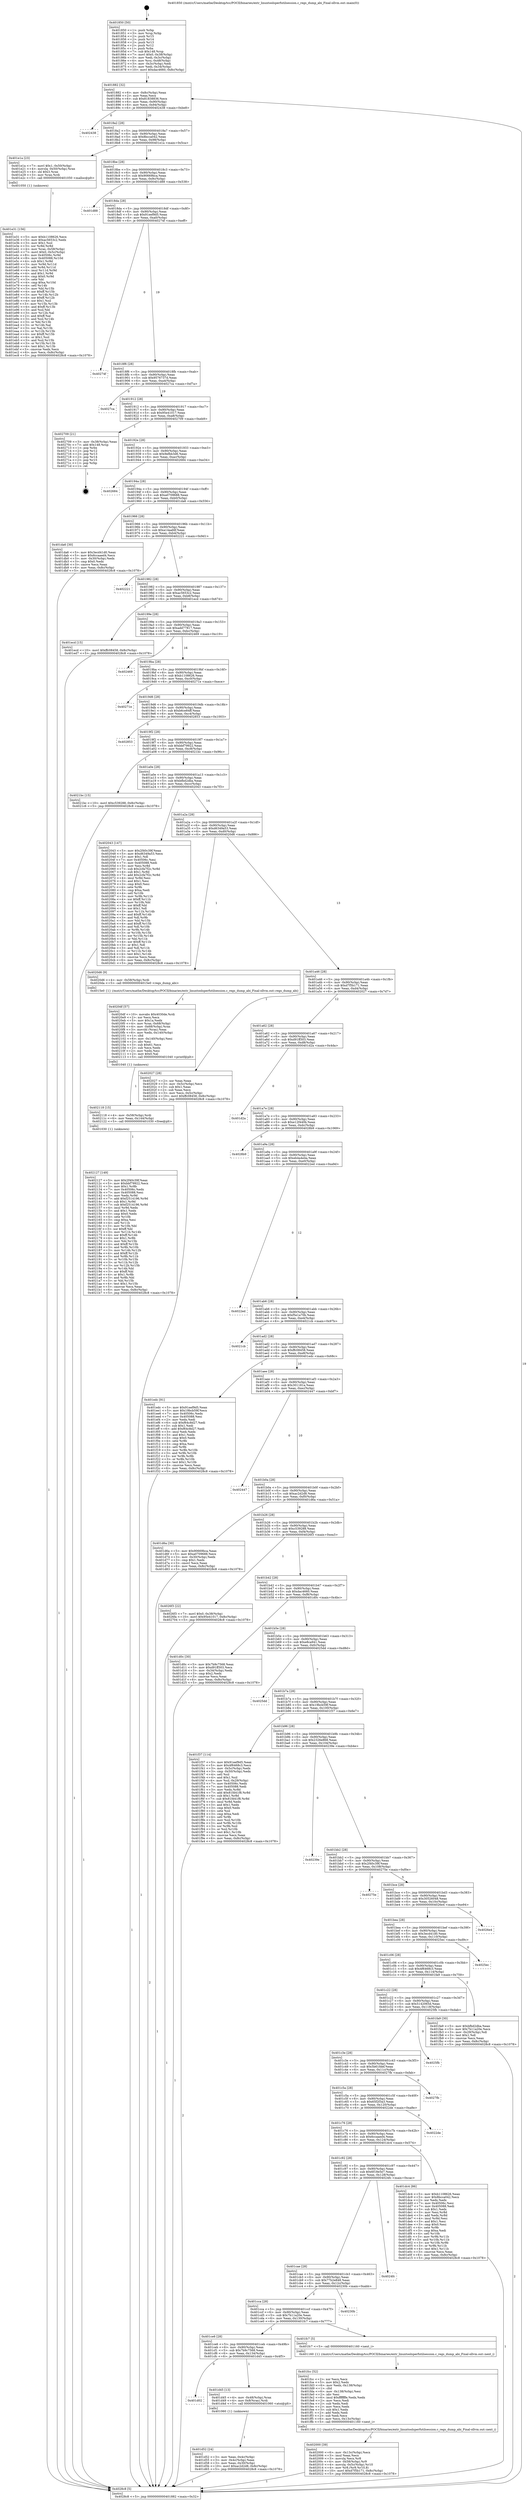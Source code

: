 digraph "0x401850" {
  label = "0x401850 (/mnt/c/Users/mathe/Desktop/tcc/POCII/binaries/extr_linuxtoolsperfutilsession.c_regs_dump_abi_Final-ollvm.out::main(0))"
  labelloc = "t"
  node[shape=record]

  Entry [label="",width=0.3,height=0.3,shape=circle,fillcolor=black,style=filled]
  "0x401882" [label="{
     0x401882 [32]\l
     | [instrs]\l
     &nbsp;&nbsp;0x401882 \<+6\>: mov -0x8c(%rbp),%eax\l
     &nbsp;&nbsp;0x401888 \<+2\>: mov %eax,%ecx\l
     &nbsp;&nbsp;0x40188a \<+6\>: sub $0x81838836,%ecx\l
     &nbsp;&nbsp;0x401890 \<+6\>: mov %eax,-0x90(%rbp)\l
     &nbsp;&nbsp;0x401896 \<+6\>: mov %ecx,-0x94(%rbp)\l
     &nbsp;&nbsp;0x40189c \<+6\>: je 0000000000402438 \<main+0xbe8\>\l
  }"]
  "0x402438" [label="{
     0x402438\l
  }", style=dashed]
  "0x4018a2" [label="{
     0x4018a2 [28]\l
     | [instrs]\l
     &nbsp;&nbsp;0x4018a2 \<+5\>: jmp 00000000004018a7 \<main+0x57\>\l
     &nbsp;&nbsp;0x4018a7 \<+6\>: mov -0x90(%rbp),%eax\l
     &nbsp;&nbsp;0x4018ad \<+5\>: sub $0x8bcca042,%eax\l
     &nbsp;&nbsp;0x4018b2 \<+6\>: mov %eax,-0x98(%rbp)\l
     &nbsp;&nbsp;0x4018b8 \<+6\>: je 0000000000401e1a \<main+0x5ca\>\l
  }"]
  Exit [label="",width=0.3,height=0.3,shape=circle,fillcolor=black,style=filled,peripheries=2]
  "0x401e1a" [label="{
     0x401e1a [23]\l
     | [instrs]\l
     &nbsp;&nbsp;0x401e1a \<+7\>: movl $0x1,-0x50(%rbp)\l
     &nbsp;&nbsp;0x401e21 \<+4\>: movslq -0x50(%rbp),%rax\l
     &nbsp;&nbsp;0x401e25 \<+4\>: shl $0x3,%rax\l
     &nbsp;&nbsp;0x401e29 \<+3\>: mov %rax,%rdi\l
     &nbsp;&nbsp;0x401e2c \<+5\>: call 0000000000401050 \<malloc@plt\>\l
     | [calls]\l
     &nbsp;&nbsp;0x401050 \{1\} (unknown)\l
  }"]
  "0x4018be" [label="{
     0x4018be [28]\l
     | [instrs]\l
     &nbsp;&nbsp;0x4018be \<+5\>: jmp 00000000004018c3 \<main+0x73\>\l
     &nbsp;&nbsp;0x4018c3 \<+6\>: mov -0x90(%rbp),%eax\l
     &nbsp;&nbsp;0x4018c9 \<+5\>: sub $0x90669bca,%eax\l
     &nbsp;&nbsp;0x4018ce \<+6\>: mov %eax,-0x9c(%rbp)\l
     &nbsp;&nbsp;0x4018d4 \<+6\>: je 0000000000401d88 \<main+0x538\>\l
  }"]
  "0x402127" [label="{
     0x402127 [149]\l
     | [instrs]\l
     &nbsp;&nbsp;0x402127 \<+5\>: mov $0x2f40c39f,%eax\l
     &nbsp;&nbsp;0x40212c \<+5\>: mov $0xbbf79922,%ecx\l
     &nbsp;&nbsp;0x402131 \<+3\>: mov $0x1,%r8b\l
     &nbsp;&nbsp;0x402134 \<+7\>: mov 0x40506c,%edx\l
     &nbsp;&nbsp;0x40213b \<+7\>: mov 0x405088,%esi\l
     &nbsp;&nbsp;0x402142 \<+3\>: mov %edx,%r9d\l
     &nbsp;&nbsp;0x402145 \<+7\>: add $0xf2514196,%r9d\l
     &nbsp;&nbsp;0x40214c \<+4\>: sub $0x1,%r9d\l
     &nbsp;&nbsp;0x402150 \<+7\>: sub $0xf2514196,%r9d\l
     &nbsp;&nbsp;0x402157 \<+4\>: imul %r9d,%edx\l
     &nbsp;&nbsp;0x40215b \<+3\>: and $0x1,%edx\l
     &nbsp;&nbsp;0x40215e \<+3\>: cmp $0x0,%edx\l
     &nbsp;&nbsp;0x402161 \<+4\>: sete %r10b\l
     &nbsp;&nbsp;0x402165 \<+3\>: cmp $0xa,%esi\l
     &nbsp;&nbsp;0x402168 \<+4\>: setl %r11b\l
     &nbsp;&nbsp;0x40216c \<+3\>: mov %r10b,%bl\l
     &nbsp;&nbsp;0x40216f \<+3\>: xor $0xff,%bl\l
     &nbsp;&nbsp;0x402172 \<+3\>: mov %r11b,%r14b\l
     &nbsp;&nbsp;0x402175 \<+4\>: xor $0xff,%r14b\l
     &nbsp;&nbsp;0x402179 \<+4\>: xor $0x1,%r8b\l
     &nbsp;&nbsp;0x40217d \<+3\>: mov %bl,%r15b\l
     &nbsp;&nbsp;0x402180 \<+4\>: and $0xff,%r15b\l
     &nbsp;&nbsp;0x402184 \<+3\>: and %r8b,%r10b\l
     &nbsp;&nbsp;0x402187 \<+3\>: mov %r14b,%r12b\l
     &nbsp;&nbsp;0x40218a \<+4\>: and $0xff,%r12b\l
     &nbsp;&nbsp;0x40218e \<+3\>: and %r8b,%r11b\l
     &nbsp;&nbsp;0x402191 \<+3\>: or %r10b,%r15b\l
     &nbsp;&nbsp;0x402194 \<+3\>: or %r11b,%r12b\l
     &nbsp;&nbsp;0x402197 \<+3\>: xor %r12b,%r15b\l
     &nbsp;&nbsp;0x40219a \<+3\>: or %r14b,%bl\l
     &nbsp;&nbsp;0x40219d \<+3\>: xor $0xff,%bl\l
     &nbsp;&nbsp;0x4021a0 \<+4\>: or $0x1,%r8b\l
     &nbsp;&nbsp;0x4021a4 \<+3\>: and %r8b,%bl\l
     &nbsp;&nbsp;0x4021a7 \<+3\>: or %bl,%r15b\l
     &nbsp;&nbsp;0x4021aa \<+4\>: test $0x1,%r15b\l
     &nbsp;&nbsp;0x4021ae \<+3\>: cmovne %ecx,%eax\l
     &nbsp;&nbsp;0x4021b1 \<+6\>: mov %eax,-0x8c(%rbp)\l
     &nbsp;&nbsp;0x4021b7 \<+5\>: jmp 00000000004028c8 \<main+0x1078\>\l
  }"]
  "0x401d88" [label="{
     0x401d88\l
  }", style=dashed]
  "0x4018da" [label="{
     0x4018da [28]\l
     | [instrs]\l
     &nbsp;&nbsp;0x4018da \<+5\>: jmp 00000000004018df \<main+0x8f\>\l
     &nbsp;&nbsp;0x4018df \<+6\>: mov -0x90(%rbp),%eax\l
     &nbsp;&nbsp;0x4018e5 \<+5\>: sub $0x91eef9d5,%eax\l
     &nbsp;&nbsp;0x4018ea \<+6\>: mov %eax,-0xa0(%rbp)\l
     &nbsp;&nbsp;0x4018f0 \<+6\>: je 000000000040274f \<main+0xeff\>\l
  }"]
  "0x402118" [label="{
     0x402118 [15]\l
     | [instrs]\l
     &nbsp;&nbsp;0x402118 \<+4\>: mov -0x58(%rbp),%rdi\l
     &nbsp;&nbsp;0x40211c \<+6\>: mov %eax,-0x144(%rbp)\l
     &nbsp;&nbsp;0x402122 \<+5\>: call 0000000000401030 \<free@plt\>\l
     | [calls]\l
     &nbsp;&nbsp;0x401030 \{1\} (unknown)\l
  }"]
  "0x40274f" [label="{
     0x40274f\l
  }", style=dashed]
  "0x4018f6" [label="{
     0x4018f6 [28]\l
     | [instrs]\l
     &nbsp;&nbsp;0x4018f6 \<+5\>: jmp 00000000004018fb \<main+0xab\>\l
     &nbsp;&nbsp;0x4018fb \<+6\>: mov -0x90(%rbp),%eax\l
     &nbsp;&nbsp;0x401901 \<+5\>: sub $0x9576737d,%eax\l
     &nbsp;&nbsp;0x401906 \<+6\>: mov %eax,-0xa4(%rbp)\l
     &nbsp;&nbsp;0x40190c \<+6\>: je 00000000004027ca \<main+0xf7a\>\l
  }"]
  "0x4020df" [label="{
     0x4020df [57]\l
     | [instrs]\l
     &nbsp;&nbsp;0x4020df \<+10\>: movabs $0x4030de,%rdi\l
     &nbsp;&nbsp;0x4020e9 \<+2\>: xor %ecx,%ecx\l
     &nbsp;&nbsp;0x4020eb \<+5\>: mov $0x1a,%edx\l
     &nbsp;&nbsp;0x4020f0 \<+4\>: mov %rax,-0x68(%rbp)\l
     &nbsp;&nbsp;0x4020f4 \<+4\>: mov -0x68(%rbp),%rax\l
     &nbsp;&nbsp;0x4020f8 \<+3\>: movsbl (%rax),%eax\l
     &nbsp;&nbsp;0x4020fb \<+6\>: mov %edx,-0x140(%rbp)\l
     &nbsp;&nbsp;0x402101 \<+1\>: cltd\l
     &nbsp;&nbsp;0x402102 \<+6\>: mov -0x140(%rbp),%esi\l
     &nbsp;&nbsp;0x402108 \<+2\>: idiv %esi\l
     &nbsp;&nbsp;0x40210a \<+3\>: sub $0x61,%ecx\l
     &nbsp;&nbsp;0x40210d \<+2\>: sub %ecx,%edx\l
     &nbsp;&nbsp;0x40210f \<+2\>: mov %edx,%esi\l
     &nbsp;&nbsp;0x402111 \<+2\>: mov $0x0,%al\l
     &nbsp;&nbsp;0x402113 \<+5\>: call 0000000000401040 \<printf@plt\>\l
     | [calls]\l
     &nbsp;&nbsp;0x401040 \{1\} (unknown)\l
  }"]
  "0x4027ca" [label="{
     0x4027ca\l
  }", style=dashed]
  "0x401912" [label="{
     0x401912 [28]\l
     | [instrs]\l
     &nbsp;&nbsp;0x401912 \<+5\>: jmp 0000000000401917 \<main+0xc7\>\l
     &nbsp;&nbsp;0x401917 \<+6\>: mov -0x90(%rbp),%eax\l
     &nbsp;&nbsp;0x40191d \<+5\>: sub $0x95e41017,%eax\l
     &nbsp;&nbsp;0x401922 \<+6\>: mov %eax,-0xa8(%rbp)\l
     &nbsp;&nbsp;0x401928 \<+6\>: je 0000000000402709 \<main+0xeb9\>\l
  }"]
  "0x402000" [label="{
     0x402000 [39]\l
     | [instrs]\l
     &nbsp;&nbsp;0x402000 \<+6\>: mov -0x13c(%rbp),%ecx\l
     &nbsp;&nbsp;0x402006 \<+3\>: imul %eax,%ecx\l
     &nbsp;&nbsp;0x402009 \<+3\>: movslq %ecx,%r8\l
     &nbsp;&nbsp;0x40200c \<+4\>: mov -0x58(%rbp),%r9\l
     &nbsp;&nbsp;0x402010 \<+4\>: movslq -0x5c(%rbp),%r10\l
     &nbsp;&nbsp;0x402014 \<+4\>: mov %r8,(%r9,%r10,8)\l
     &nbsp;&nbsp;0x402018 \<+10\>: movl $0xd7f5b171,-0x8c(%rbp)\l
     &nbsp;&nbsp;0x402022 \<+5\>: jmp 00000000004028c8 \<main+0x1078\>\l
  }"]
  "0x402709" [label="{
     0x402709 [21]\l
     | [instrs]\l
     &nbsp;&nbsp;0x402709 \<+3\>: mov -0x38(%rbp),%eax\l
     &nbsp;&nbsp;0x40270c \<+7\>: add $0x148,%rsp\l
     &nbsp;&nbsp;0x402713 \<+1\>: pop %rbx\l
     &nbsp;&nbsp;0x402714 \<+2\>: pop %r12\l
     &nbsp;&nbsp;0x402716 \<+2\>: pop %r13\l
     &nbsp;&nbsp;0x402718 \<+2\>: pop %r14\l
     &nbsp;&nbsp;0x40271a \<+2\>: pop %r15\l
     &nbsp;&nbsp;0x40271c \<+1\>: pop %rbp\l
     &nbsp;&nbsp;0x40271d \<+1\>: ret\l
  }"]
  "0x40192e" [label="{
     0x40192e [28]\l
     | [instrs]\l
     &nbsp;&nbsp;0x40192e \<+5\>: jmp 0000000000401933 \<main+0xe3\>\l
     &nbsp;&nbsp;0x401933 \<+6\>: mov -0x90(%rbp),%eax\l
     &nbsp;&nbsp;0x401939 \<+5\>: sub $0x9efbb3d6,%eax\l
     &nbsp;&nbsp;0x40193e \<+6\>: mov %eax,-0xac(%rbp)\l
     &nbsp;&nbsp;0x401944 \<+6\>: je 0000000000402684 \<main+0xe34\>\l
  }"]
  "0x401fcc" [label="{
     0x401fcc [52]\l
     | [instrs]\l
     &nbsp;&nbsp;0x401fcc \<+2\>: xor %ecx,%ecx\l
     &nbsp;&nbsp;0x401fce \<+5\>: mov $0x2,%edx\l
     &nbsp;&nbsp;0x401fd3 \<+6\>: mov %edx,-0x138(%rbp)\l
     &nbsp;&nbsp;0x401fd9 \<+1\>: cltd\l
     &nbsp;&nbsp;0x401fda \<+6\>: mov -0x138(%rbp),%esi\l
     &nbsp;&nbsp;0x401fe0 \<+2\>: idiv %esi\l
     &nbsp;&nbsp;0x401fe2 \<+6\>: imul $0xfffffffe,%edx,%edx\l
     &nbsp;&nbsp;0x401fe8 \<+2\>: mov %ecx,%edi\l
     &nbsp;&nbsp;0x401fea \<+2\>: sub %edx,%edi\l
     &nbsp;&nbsp;0x401fec \<+2\>: mov %ecx,%edx\l
     &nbsp;&nbsp;0x401fee \<+3\>: sub $0x1,%edx\l
     &nbsp;&nbsp;0x401ff1 \<+2\>: add %edx,%edi\l
     &nbsp;&nbsp;0x401ff3 \<+2\>: sub %edi,%ecx\l
     &nbsp;&nbsp;0x401ff5 \<+6\>: mov %ecx,-0x13c(%rbp)\l
     &nbsp;&nbsp;0x401ffb \<+5\>: call 0000000000401160 \<next_i\>\l
     | [calls]\l
     &nbsp;&nbsp;0x401160 \{1\} (/mnt/c/Users/mathe/Desktop/tcc/POCII/binaries/extr_linuxtoolsperfutilsession.c_regs_dump_abi_Final-ollvm.out::next_i)\l
  }"]
  "0x402684" [label="{
     0x402684\l
  }", style=dashed]
  "0x40194a" [label="{
     0x40194a [28]\l
     | [instrs]\l
     &nbsp;&nbsp;0x40194a \<+5\>: jmp 000000000040194f \<main+0xff\>\l
     &nbsp;&nbsp;0x40194f \<+6\>: mov -0x90(%rbp),%eax\l
     &nbsp;&nbsp;0x401955 \<+5\>: sub $0xa0709688,%eax\l
     &nbsp;&nbsp;0x40195a \<+6\>: mov %eax,-0xb0(%rbp)\l
     &nbsp;&nbsp;0x401960 \<+6\>: je 0000000000401da6 \<main+0x556\>\l
  }"]
  "0x401e31" [label="{
     0x401e31 [156]\l
     | [instrs]\l
     &nbsp;&nbsp;0x401e31 \<+5\>: mov $0xb1108626,%ecx\l
     &nbsp;&nbsp;0x401e36 \<+5\>: mov $0xac5653c2,%edx\l
     &nbsp;&nbsp;0x401e3b \<+3\>: mov $0x1,%sil\l
     &nbsp;&nbsp;0x401e3e \<+3\>: xor %r8d,%r8d\l
     &nbsp;&nbsp;0x401e41 \<+4\>: mov %rax,-0x58(%rbp)\l
     &nbsp;&nbsp;0x401e45 \<+7\>: movl $0x0,-0x5c(%rbp)\l
     &nbsp;&nbsp;0x401e4c \<+8\>: mov 0x40506c,%r9d\l
     &nbsp;&nbsp;0x401e54 \<+8\>: mov 0x405088,%r10d\l
     &nbsp;&nbsp;0x401e5c \<+4\>: sub $0x1,%r8d\l
     &nbsp;&nbsp;0x401e60 \<+3\>: mov %r9d,%r11d\l
     &nbsp;&nbsp;0x401e63 \<+3\>: add %r8d,%r11d\l
     &nbsp;&nbsp;0x401e66 \<+4\>: imul %r11d,%r9d\l
     &nbsp;&nbsp;0x401e6a \<+4\>: and $0x1,%r9d\l
     &nbsp;&nbsp;0x401e6e \<+4\>: cmp $0x0,%r9d\l
     &nbsp;&nbsp;0x401e72 \<+3\>: sete %bl\l
     &nbsp;&nbsp;0x401e75 \<+4\>: cmp $0xa,%r10d\l
     &nbsp;&nbsp;0x401e79 \<+4\>: setl %r14b\l
     &nbsp;&nbsp;0x401e7d \<+3\>: mov %bl,%r15b\l
     &nbsp;&nbsp;0x401e80 \<+4\>: xor $0xff,%r15b\l
     &nbsp;&nbsp;0x401e84 \<+3\>: mov %r14b,%r12b\l
     &nbsp;&nbsp;0x401e87 \<+4\>: xor $0xff,%r12b\l
     &nbsp;&nbsp;0x401e8b \<+4\>: xor $0x1,%sil\l
     &nbsp;&nbsp;0x401e8f \<+3\>: mov %r15b,%r13b\l
     &nbsp;&nbsp;0x401e92 \<+4\>: and $0xff,%r13b\l
     &nbsp;&nbsp;0x401e96 \<+3\>: and %sil,%bl\l
     &nbsp;&nbsp;0x401e99 \<+3\>: mov %r12b,%al\l
     &nbsp;&nbsp;0x401e9c \<+2\>: and $0xff,%al\l
     &nbsp;&nbsp;0x401e9e \<+3\>: and %sil,%r14b\l
     &nbsp;&nbsp;0x401ea1 \<+3\>: or %bl,%r13b\l
     &nbsp;&nbsp;0x401ea4 \<+3\>: or %r14b,%al\l
     &nbsp;&nbsp;0x401ea7 \<+3\>: xor %al,%r13b\l
     &nbsp;&nbsp;0x401eaa \<+3\>: or %r12b,%r15b\l
     &nbsp;&nbsp;0x401ead \<+4\>: xor $0xff,%r15b\l
     &nbsp;&nbsp;0x401eb1 \<+4\>: or $0x1,%sil\l
     &nbsp;&nbsp;0x401eb5 \<+3\>: and %sil,%r15b\l
     &nbsp;&nbsp;0x401eb8 \<+3\>: or %r15b,%r13b\l
     &nbsp;&nbsp;0x401ebb \<+4\>: test $0x1,%r13b\l
     &nbsp;&nbsp;0x401ebf \<+3\>: cmovne %edx,%ecx\l
     &nbsp;&nbsp;0x401ec2 \<+6\>: mov %ecx,-0x8c(%rbp)\l
     &nbsp;&nbsp;0x401ec8 \<+5\>: jmp 00000000004028c8 \<main+0x1078\>\l
  }"]
  "0x401da6" [label="{
     0x401da6 [30]\l
     | [instrs]\l
     &nbsp;&nbsp;0x401da6 \<+5\>: mov $0x3ecd41d0,%eax\l
     &nbsp;&nbsp;0x401dab \<+5\>: mov $0x6ccaaed4,%ecx\l
     &nbsp;&nbsp;0x401db0 \<+3\>: mov -0x30(%rbp),%edx\l
     &nbsp;&nbsp;0x401db3 \<+3\>: cmp $0x0,%edx\l
     &nbsp;&nbsp;0x401db6 \<+3\>: cmove %ecx,%eax\l
     &nbsp;&nbsp;0x401db9 \<+6\>: mov %eax,-0x8c(%rbp)\l
     &nbsp;&nbsp;0x401dbf \<+5\>: jmp 00000000004028c8 \<main+0x1078\>\l
  }"]
  "0x401966" [label="{
     0x401966 [28]\l
     | [instrs]\l
     &nbsp;&nbsp;0x401966 \<+5\>: jmp 000000000040196b \<main+0x11b\>\l
     &nbsp;&nbsp;0x40196b \<+6\>: mov -0x90(%rbp),%eax\l
     &nbsp;&nbsp;0x401971 \<+5\>: sub $0xa14aafdf,%eax\l
     &nbsp;&nbsp;0x401976 \<+6\>: mov %eax,-0xb4(%rbp)\l
     &nbsp;&nbsp;0x40197c \<+6\>: je 0000000000402221 \<main+0x9d1\>\l
  }"]
  "0x401d52" [label="{
     0x401d52 [24]\l
     | [instrs]\l
     &nbsp;&nbsp;0x401d52 \<+3\>: mov %eax,-0x4c(%rbp)\l
     &nbsp;&nbsp;0x401d55 \<+3\>: mov -0x4c(%rbp),%eax\l
     &nbsp;&nbsp;0x401d58 \<+3\>: mov %eax,-0x30(%rbp)\l
     &nbsp;&nbsp;0x401d5b \<+10\>: movl $0xac2d2d8,-0x8c(%rbp)\l
     &nbsp;&nbsp;0x401d65 \<+5\>: jmp 00000000004028c8 \<main+0x1078\>\l
  }"]
  "0x402221" [label="{
     0x402221\l
  }", style=dashed]
  "0x401982" [label="{
     0x401982 [28]\l
     | [instrs]\l
     &nbsp;&nbsp;0x401982 \<+5\>: jmp 0000000000401987 \<main+0x137\>\l
     &nbsp;&nbsp;0x401987 \<+6\>: mov -0x90(%rbp),%eax\l
     &nbsp;&nbsp;0x40198d \<+5\>: sub $0xac5653c2,%eax\l
     &nbsp;&nbsp;0x401992 \<+6\>: mov %eax,-0xb8(%rbp)\l
     &nbsp;&nbsp;0x401998 \<+6\>: je 0000000000401ecd \<main+0x67d\>\l
  }"]
  "0x401d02" [label="{
     0x401d02\l
  }", style=dashed]
  "0x401ecd" [label="{
     0x401ecd [15]\l
     | [instrs]\l
     &nbsp;&nbsp;0x401ecd \<+10\>: movl $0xffc08458,-0x8c(%rbp)\l
     &nbsp;&nbsp;0x401ed7 \<+5\>: jmp 00000000004028c8 \<main+0x1078\>\l
  }"]
  "0x40199e" [label="{
     0x40199e [28]\l
     | [instrs]\l
     &nbsp;&nbsp;0x40199e \<+5\>: jmp 00000000004019a3 \<main+0x153\>\l
     &nbsp;&nbsp;0x4019a3 \<+6\>: mov -0x90(%rbp),%eax\l
     &nbsp;&nbsp;0x4019a9 \<+5\>: sub $0xadd77817,%eax\l
     &nbsp;&nbsp;0x4019ae \<+6\>: mov %eax,-0xbc(%rbp)\l
     &nbsp;&nbsp;0x4019b4 \<+6\>: je 0000000000402469 \<main+0xc19\>\l
  }"]
  "0x401d45" [label="{
     0x401d45 [13]\l
     | [instrs]\l
     &nbsp;&nbsp;0x401d45 \<+4\>: mov -0x48(%rbp),%rax\l
     &nbsp;&nbsp;0x401d49 \<+4\>: mov 0x8(%rax),%rdi\l
     &nbsp;&nbsp;0x401d4d \<+5\>: call 0000000000401060 \<atoi@plt\>\l
     | [calls]\l
     &nbsp;&nbsp;0x401060 \{1\} (unknown)\l
  }"]
  "0x402469" [label="{
     0x402469\l
  }", style=dashed]
  "0x4019ba" [label="{
     0x4019ba [28]\l
     | [instrs]\l
     &nbsp;&nbsp;0x4019ba \<+5\>: jmp 00000000004019bf \<main+0x16f\>\l
     &nbsp;&nbsp;0x4019bf \<+6\>: mov -0x90(%rbp),%eax\l
     &nbsp;&nbsp;0x4019c5 \<+5\>: sub $0xb1108626,%eax\l
     &nbsp;&nbsp;0x4019ca \<+6\>: mov %eax,-0xc0(%rbp)\l
     &nbsp;&nbsp;0x4019d0 \<+6\>: je 000000000040271e \<main+0xece\>\l
  }"]
  "0x401ce6" [label="{
     0x401ce6 [28]\l
     | [instrs]\l
     &nbsp;&nbsp;0x401ce6 \<+5\>: jmp 0000000000401ceb \<main+0x49b\>\l
     &nbsp;&nbsp;0x401ceb \<+6\>: mov -0x90(%rbp),%eax\l
     &nbsp;&nbsp;0x401cf1 \<+5\>: sub $0x7b9c7568,%eax\l
     &nbsp;&nbsp;0x401cf6 \<+6\>: mov %eax,-0x134(%rbp)\l
     &nbsp;&nbsp;0x401cfc \<+6\>: je 0000000000401d45 \<main+0x4f5\>\l
  }"]
  "0x40271e" [label="{
     0x40271e\l
  }", style=dashed]
  "0x4019d6" [label="{
     0x4019d6 [28]\l
     | [instrs]\l
     &nbsp;&nbsp;0x4019d6 \<+5\>: jmp 00000000004019db \<main+0x18b\>\l
     &nbsp;&nbsp;0x4019db \<+6\>: mov -0x90(%rbp),%eax\l
     &nbsp;&nbsp;0x4019e1 \<+5\>: sub $0xb6ce84ff,%eax\l
     &nbsp;&nbsp;0x4019e6 \<+6\>: mov %eax,-0xc4(%rbp)\l
     &nbsp;&nbsp;0x4019ec \<+6\>: je 0000000000402853 \<main+0x1003\>\l
  }"]
  "0x401fc7" [label="{
     0x401fc7 [5]\l
     | [instrs]\l
     &nbsp;&nbsp;0x401fc7 \<+5\>: call 0000000000401160 \<next_i\>\l
     | [calls]\l
     &nbsp;&nbsp;0x401160 \{1\} (/mnt/c/Users/mathe/Desktop/tcc/POCII/binaries/extr_linuxtoolsperfutilsession.c_regs_dump_abi_Final-ollvm.out::next_i)\l
  }"]
  "0x402853" [label="{
     0x402853\l
  }", style=dashed]
  "0x4019f2" [label="{
     0x4019f2 [28]\l
     | [instrs]\l
     &nbsp;&nbsp;0x4019f2 \<+5\>: jmp 00000000004019f7 \<main+0x1a7\>\l
     &nbsp;&nbsp;0x4019f7 \<+6\>: mov -0x90(%rbp),%eax\l
     &nbsp;&nbsp;0x4019fd \<+5\>: sub $0xbbf79922,%eax\l
     &nbsp;&nbsp;0x401a02 \<+6\>: mov %eax,-0xc8(%rbp)\l
     &nbsp;&nbsp;0x401a08 \<+6\>: je 00000000004021bc \<main+0x96c\>\l
  }"]
  "0x401cca" [label="{
     0x401cca [28]\l
     | [instrs]\l
     &nbsp;&nbsp;0x401cca \<+5\>: jmp 0000000000401ccf \<main+0x47f\>\l
     &nbsp;&nbsp;0x401ccf \<+6\>: mov -0x90(%rbp),%eax\l
     &nbsp;&nbsp;0x401cd5 \<+5\>: sub $0x7b11a20e,%eax\l
     &nbsp;&nbsp;0x401cda \<+6\>: mov %eax,-0x130(%rbp)\l
     &nbsp;&nbsp;0x401ce0 \<+6\>: je 0000000000401fc7 \<main+0x777\>\l
  }"]
  "0x4021bc" [label="{
     0x4021bc [15]\l
     | [instrs]\l
     &nbsp;&nbsp;0x4021bc \<+10\>: movl $0xc539288,-0x8c(%rbp)\l
     &nbsp;&nbsp;0x4021c6 \<+5\>: jmp 00000000004028c8 \<main+0x1078\>\l
  }"]
  "0x401a0e" [label="{
     0x401a0e [28]\l
     | [instrs]\l
     &nbsp;&nbsp;0x401a0e \<+5\>: jmp 0000000000401a13 \<main+0x1c3\>\l
     &nbsp;&nbsp;0x401a13 \<+6\>: mov -0x90(%rbp),%eax\l
     &nbsp;&nbsp;0x401a19 \<+5\>: sub $0xbfbd2dba,%eax\l
     &nbsp;&nbsp;0x401a1e \<+6\>: mov %eax,-0xcc(%rbp)\l
     &nbsp;&nbsp;0x401a24 \<+6\>: je 0000000000402043 \<main+0x7f3\>\l
  }"]
  "0x40230b" [label="{
     0x40230b\l
  }", style=dashed]
  "0x402043" [label="{
     0x402043 [147]\l
     | [instrs]\l
     &nbsp;&nbsp;0x402043 \<+5\>: mov $0x2f40c39f,%eax\l
     &nbsp;&nbsp;0x402048 \<+5\>: mov $0xd6349a53,%ecx\l
     &nbsp;&nbsp;0x40204d \<+2\>: mov $0x1,%dl\l
     &nbsp;&nbsp;0x40204f \<+7\>: mov 0x40506c,%esi\l
     &nbsp;&nbsp;0x402056 \<+7\>: mov 0x405088,%edi\l
     &nbsp;&nbsp;0x40205d \<+3\>: mov %esi,%r8d\l
     &nbsp;&nbsp;0x402060 \<+7\>: sub $0x2cfa7f2c,%r8d\l
     &nbsp;&nbsp;0x402067 \<+4\>: sub $0x1,%r8d\l
     &nbsp;&nbsp;0x40206b \<+7\>: add $0x2cfa7f2c,%r8d\l
     &nbsp;&nbsp;0x402072 \<+4\>: imul %r8d,%esi\l
     &nbsp;&nbsp;0x402076 \<+3\>: and $0x1,%esi\l
     &nbsp;&nbsp;0x402079 \<+3\>: cmp $0x0,%esi\l
     &nbsp;&nbsp;0x40207c \<+4\>: sete %r9b\l
     &nbsp;&nbsp;0x402080 \<+3\>: cmp $0xa,%edi\l
     &nbsp;&nbsp;0x402083 \<+4\>: setl %r10b\l
     &nbsp;&nbsp;0x402087 \<+3\>: mov %r9b,%r11b\l
     &nbsp;&nbsp;0x40208a \<+4\>: xor $0xff,%r11b\l
     &nbsp;&nbsp;0x40208e \<+3\>: mov %r10b,%bl\l
     &nbsp;&nbsp;0x402091 \<+3\>: xor $0xff,%bl\l
     &nbsp;&nbsp;0x402094 \<+3\>: xor $0x1,%dl\l
     &nbsp;&nbsp;0x402097 \<+3\>: mov %r11b,%r14b\l
     &nbsp;&nbsp;0x40209a \<+4\>: and $0xff,%r14b\l
     &nbsp;&nbsp;0x40209e \<+3\>: and %dl,%r9b\l
     &nbsp;&nbsp;0x4020a1 \<+3\>: mov %bl,%r15b\l
     &nbsp;&nbsp;0x4020a4 \<+4\>: and $0xff,%r15b\l
     &nbsp;&nbsp;0x4020a8 \<+3\>: and %dl,%r10b\l
     &nbsp;&nbsp;0x4020ab \<+3\>: or %r9b,%r14b\l
     &nbsp;&nbsp;0x4020ae \<+3\>: or %r10b,%r15b\l
     &nbsp;&nbsp;0x4020b1 \<+3\>: xor %r15b,%r14b\l
     &nbsp;&nbsp;0x4020b4 \<+3\>: or %bl,%r11b\l
     &nbsp;&nbsp;0x4020b7 \<+4\>: xor $0xff,%r11b\l
     &nbsp;&nbsp;0x4020bb \<+3\>: or $0x1,%dl\l
     &nbsp;&nbsp;0x4020be \<+3\>: and %dl,%r11b\l
     &nbsp;&nbsp;0x4020c1 \<+3\>: or %r11b,%r14b\l
     &nbsp;&nbsp;0x4020c4 \<+4\>: test $0x1,%r14b\l
     &nbsp;&nbsp;0x4020c8 \<+3\>: cmovne %ecx,%eax\l
     &nbsp;&nbsp;0x4020cb \<+6\>: mov %eax,-0x8c(%rbp)\l
     &nbsp;&nbsp;0x4020d1 \<+5\>: jmp 00000000004028c8 \<main+0x1078\>\l
  }"]
  "0x401a2a" [label="{
     0x401a2a [28]\l
     | [instrs]\l
     &nbsp;&nbsp;0x401a2a \<+5\>: jmp 0000000000401a2f \<main+0x1df\>\l
     &nbsp;&nbsp;0x401a2f \<+6\>: mov -0x90(%rbp),%eax\l
     &nbsp;&nbsp;0x401a35 \<+5\>: sub $0xd6349a53,%eax\l
     &nbsp;&nbsp;0x401a3a \<+6\>: mov %eax,-0xd0(%rbp)\l
     &nbsp;&nbsp;0x401a40 \<+6\>: je 00000000004020d6 \<main+0x886\>\l
  }"]
  "0x401cae" [label="{
     0x401cae [28]\l
     | [instrs]\l
     &nbsp;&nbsp;0x401cae \<+5\>: jmp 0000000000401cb3 \<main+0x463\>\l
     &nbsp;&nbsp;0x401cb3 \<+6\>: mov -0x90(%rbp),%eax\l
     &nbsp;&nbsp;0x401cb9 \<+5\>: sub $0x77b2e848,%eax\l
     &nbsp;&nbsp;0x401cbe \<+6\>: mov %eax,-0x12c(%rbp)\l
     &nbsp;&nbsp;0x401cc4 \<+6\>: je 000000000040230b \<main+0xabb\>\l
  }"]
  "0x4020d6" [label="{
     0x4020d6 [9]\l
     | [instrs]\l
     &nbsp;&nbsp;0x4020d6 \<+4\>: mov -0x58(%rbp),%rdi\l
     &nbsp;&nbsp;0x4020da \<+5\>: call 00000000004015e0 \<regs_dump_abi\>\l
     | [calls]\l
     &nbsp;&nbsp;0x4015e0 \{1\} (/mnt/c/Users/mathe/Desktop/tcc/POCII/binaries/extr_linuxtoolsperfutilsession.c_regs_dump_abi_Final-ollvm.out::regs_dump_abi)\l
  }"]
  "0x401a46" [label="{
     0x401a46 [28]\l
     | [instrs]\l
     &nbsp;&nbsp;0x401a46 \<+5\>: jmp 0000000000401a4b \<main+0x1fb\>\l
     &nbsp;&nbsp;0x401a4b \<+6\>: mov -0x90(%rbp),%eax\l
     &nbsp;&nbsp;0x401a51 \<+5\>: sub $0xd7f5b171,%eax\l
     &nbsp;&nbsp;0x401a56 \<+6\>: mov %eax,-0xd4(%rbp)\l
     &nbsp;&nbsp;0x401a5c \<+6\>: je 0000000000402027 \<main+0x7d7\>\l
  }"]
  "0x4024fc" [label="{
     0x4024fc\l
  }", style=dashed]
  "0x402027" [label="{
     0x402027 [28]\l
     | [instrs]\l
     &nbsp;&nbsp;0x402027 \<+2\>: xor %eax,%eax\l
     &nbsp;&nbsp;0x402029 \<+3\>: mov -0x5c(%rbp),%ecx\l
     &nbsp;&nbsp;0x40202c \<+3\>: sub $0x1,%eax\l
     &nbsp;&nbsp;0x40202f \<+2\>: sub %eax,%ecx\l
     &nbsp;&nbsp;0x402031 \<+3\>: mov %ecx,-0x5c(%rbp)\l
     &nbsp;&nbsp;0x402034 \<+10\>: movl $0xffc08458,-0x8c(%rbp)\l
     &nbsp;&nbsp;0x40203e \<+5\>: jmp 00000000004028c8 \<main+0x1078\>\l
  }"]
  "0x401a62" [label="{
     0x401a62 [28]\l
     | [instrs]\l
     &nbsp;&nbsp;0x401a62 \<+5\>: jmp 0000000000401a67 \<main+0x217\>\l
     &nbsp;&nbsp;0x401a67 \<+6\>: mov -0x90(%rbp),%eax\l
     &nbsp;&nbsp;0x401a6d \<+5\>: sub $0xd91ff303,%eax\l
     &nbsp;&nbsp;0x401a72 \<+6\>: mov %eax,-0xd8(%rbp)\l
     &nbsp;&nbsp;0x401a78 \<+6\>: je 0000000000401d2a \<main+0x4da\>\l
  }"]
  "0x401c92" [label="{
     0x401c92 [28]\l
     | [instrs]\l
     &nbsp;&nbsp;0x401c92 \<+5\>: jmp 0000000000401c97 \<main+0x447\>\l
     &nbsp;&nbsp;0x401c97 \<+6\>: mov -0x90(%rbp),%eax\l
     &nbsp;&nbsp;0x401c9d \<+5\>: sub $0x6f18e5e7,%eax\l
     &nbsp;&nbsp;0x401ca2 \<+6\>: mov %eax,-0x128(%rbp)\l
     &nbsp;&nbsp;0x401ca8 \<+6\>: je 00000000004024fc \<main+0xcac\>\l
  }"]
  "0x401d2a" [label="{
     0x401d2a\l
  }", style=dashed]
  "0x401a7e" [label="{
     0x401a7e [28]\l
     | [instrs]\l
     &nbsp;&nbsp;0x401a7e \<+5\>: jmp 0000000000401a83 \<main+0x233\>\l
     &nbsp;&nbsp;0x401a83 \<+6\>: mov -0x90(%rbp),%eax\l
     &nbsp;&nbsp;0x401a89 \<+5\>: sub $0xe12f440b,%eax\l
     &nbsp;&nbsp;0x401a8e \<+6\>: mov %eax,-0xdc(%rbp)\l
     &nbsp;&nbsp;0x401a94 \<+6\>: je 00000000004028b9 \<main+0x1069\>\l
  }"]
  "0x401dc4" [label="{
     0x401dc4 [86]\l
     | [instrs]\l
     &nbsp;&nbsp;0x401dc4 \<+5\>: mov $0xb1108626,%eax\l
     &nbsp;&nbsp;0x401dc9 \<+5\>: mov $0x8bcca042,%ecx\l
     &nbsp;&nbsp;0x401dce \<+2\>: xor %edx,%edx\l
     &nbsp;&nbsp;0x401dd0 \<+7\>: mov 0x40506c,%esi\l
     &nbsp;&nbsp;0x401dd7 \<+7\>: mov 0x405088,%edi\l
     &nbsp;&nbsp;0x401dde \<+3\>: sub $0x1,%edx\l
     &nbsp;&nbsp;0x401de1 \<+3\>: mov %esi,%r8d\l
     &nbsp;&nbsp;0x401de4 \<+3\>: add %edx,%r8d\l
     &nbsp;&nbsp;0x401de7 \<+4\>: imul %r8d,%esi\l
     &nbsp;&nbsp;0x401deb \<+3\>: and $0x1,%esi\l
     &nbsp;&nbsp;0x401dee \<+3\>: cmp $0x0,%esi\l
     &nbsp;&nbsp;0x401df1 \<+4\>: sete %r9b\l
     &nbsp;&nbsp;0x401df5 \<+3\>: cmp $0xa,%edi\l
     &nbsp;&nbsp;0x401df8 \<+4\>: setl %r10b\l
     &nbsp;&nbsp;0x401dfc \<+3\>: mov %r9b,%r11b\l
     &nbsp;&nbsp;0x401dff \<+3\>: and %r10b,%r11b\l
     &nbsp;&nbsp;0x401e02 \<+3\>: xor %r10b,%r9b\l
     &nbsp;&nbsp;0x401e05 \<+3\>: or %r9b,%r11b\l
     &nbsp;&nbsp;0x401e08 \<+4\>: test $0x1,%r11b\l
     &nbsp;&nbsp;0x401e0c \<+3\>: cmovne %ecx,%eax\l
     &nbsp;&nbsp;0x401e0f \<+6\>: mov %eax,-0x8c(%rbp)\l
     &nbsp;&nbsp;0x401e15 \<+5\>: jmp 00000000004028c8 \<main+0x1078\>\l
  }"]
  "0x4028b9" [label="{
     0x4028b9\l
  }", style=dashed]
  "0x401a9a" [label="{
     0x401a9a [28]\l
     | [instrs]\l
     &nbsp;&nbsp;0x401a9a \<+5\>: jmp 0000000000401a9f \<main+0x24f\>\l
     &nbsp;&nbsp;0x401a9f \<+6\>: mov -0x90(%rbp),%eax\l
     &nbsp;&nbsp;0x401aa5 \<+5\>: sub $0xeb4a4e4a,%eax\l
     &nbsp;&nbsp;0x401aaa \<+6\>: mov %eax,-0xe0(%rbp)\l
     &nbsp;&nbsp;0x401ab0 \<+6\>: je 00000000004022ed \<main+0xa9d\>\l
  }"]
  "0x401c76" [label="{
     0x401c76 [28]\l
     | [instrs]\l
     &nbsp;&nbsp;0x401c76 \<+5\>: jmp 0000000000401c7b \<main+0x42b\>\l
     &nbsp;&nbsp;0x401c7b \<+6\>: mov -0x90(%rbp),%eax\l
     &nbsp;&nbsp;0x401c81 \<+5\>: sub $0x6ccaaed4,%eax\l
     &nbsp;&nbsp;0x401c86 \<+6\>: mov %eax,-0x124(%rbp)\l
     &nbsp;&nbsp;0x401c8c \<+6\>: je 0000000000401dc4 \<main+0x574\>\l
  }"]
  "0x4022ed" [label="{
     0x4022ed\l
  }", style=dashed]
  "0x401ab6" [label="{
     0x401ab6 [28]\l
     | [instrs]\l
     &nbsp;&nbsp;0x401ab6 \<+5\>: jmp 0000000000401abb \<main+0x26b\>\l
     &nbsp;&nbsp;0x401abb \<+6\>: mov -0x90(%rbp),%eax\l
     &nbsp;&nbsp;0x401ac1 \<+5\>: sub $0xf5e1a70b,%eax\l
     &nbsp;&nbsp;0x401ac6 \<+6\>: mov %eax,-0xe4(%rbp)\l
     &nbsp;&nbsp;0x401acc \<+6\>: je 00000000004021cb \<main+0x97b\>\l
  }"]
  "0x4022de" [label="{
     0x4022de\l
  }", style=dashed]
  "0x4021cb" [label="{
     0x4021cb\l
  }", style=dashed]
  "0x401ad2" [label="{
     0x401ad2 [28]\l
     | [instrs]\l
     &nbsp;&nbsp;0x401ad2 \<+5\>: jmp 0000000000401ad7 \<main+0x287\>\l
     &nbsp;&nbsp;0x401ad7 \<+6\>: mov -0x90(%rbp),%eax\l
     &nbsp;&nbsp;0x401add \<+5\>: sub $0xffc08458,%eax\l
     &nbsp;&nbsp;0x401ae2 \<+6\>: mov %eax,-0xe8(%rbp)\l
     &nbsp;&nbsp;0x401ae8 \<+6\>: je 0000000000401edc \<main+0x68c\>\l
  }"]
  "0x401c5a" [label="{
     0x401c5a [28]\l
     | [instrs]\l
     &nbsp;&nbsp;0x401c5a \<+5\>: jmp 0000000000401c5f \<main+0x40f\>\l
     &nbsp;&nbsp;0x401c5f \<+6\>: mov -0x90(%rbp),%eax\l
     &nbsp;&nbsp;0x401c65 \<+5\>: sub $0x65f2f3a3,%eax\l
     &nbsp;&nbsp;0x401c6a \<+6\>: mov %eax,-0x120(%rbp)\l
     &nbsp;&nbsp;0x401c70 \<+6\>: je 00000000004022de \<main+0xa8e\>\l
  }"]
  "0x401edc" [label="{
     0x401edc [91]\l
     | [instrs]\l
     &nbsp;&nbsp;0x401edc \<+5\>: mov $0x91eef9d5,%eax\l
     &nbsp;&nbsp;0x401ee1 \<+5\>: mov $0x19bcb59f,%ecx\l
     &nbsp;&nbsp;0x401ee6 \<+7\>: mov 0x40506c,%edx\l
     &nbsp;&nbsp;0x401eed \<+7\>: mov 0x405088,%esi\l
     &nbsp;&nbsp;0x401ef4 \<+2\>: mov %edx,%edi\l
     &nbsp;&nbsp;0x401ef6 \<+6\>: sub $0xf64c8d27,%edi\l
     &nbsp;&nbsp;0x401efc \<+3\>: sub $0x1,%edi\l
     &nbsp;&nbsp;0x401eff \<+6\>: add $0xf64c8d27,%edi\l
     &nbsp;&nbsp;0x401f05 \<+3\>: imul %edi,%edx\l
     &nbsp;&nbsp;0x401f08 \<+3\>: and $0x1,%edx\l
     &nbsp;&nbsp;0x401f0b \<+3\>: cmp $0x0,%edx\l
     &nbsp;&nbsp;0x401f0e \<+4\>: sete %r8b\l
     &nbsp;&nbsp;0x401f12 \<+3\>: cmp $0xa,%esi\l
     &nbsp;&nbsp;0x401f15 \<+4\>: setl %r9b\l
     &nbsp;&nbsp;0x401f19 \<+3\>: mov %r8b,%r10b\l
     &nbsp;&nbsp;0x401f1c \<+3\>: and %r9b,%r10b\l
     &nbsp;&nbsp;0x401f1f \<+3\>: xor %r9b,%r8b\l
     &nbsp;&nbsp;0x401f22 \<+3\>: or %r8b,%r10b\l
     &nbsp;&nbsp;0x401f25 \<+4\>: test $0x1,%r10b\l
     &nbsp;&nbsp;0x401f29 \<+3\>: cmovne %ecx,%eax\l
     &nbsp;&nbsp;0x401f2c \<+6\>: mov %eax,-0x8c(%rbp)\l
     &nbsp;&nbsp;0x401f32 \<+5\>: jmp 00000000004028c8 \<main+0x1078\>\l
  }"]
  "0x401aee" [label="{
     0x401aee [28]\l
     | [instrs]\l
     &nbsp;&nbsp;0x401aee \<+5\>: jmp 0000000000401af3 \<main+0x2a3\>\l
     &nbsp;&nbsp;0x401af3 \<+6\>: mov -0x90(%rbp),%eax\l
     &nbsp;&nbsp;0x401af9 \<+5\>: sub $0x301181a,%eax\l
     &nbsp;&nbsp;0x401afe \<+6\>: mov %eax,-0xec(%rbp)\l
     &nbsp;&nbsp;0x401b04 \<+6\>: je 0000000000402447 \<main+0xbf7\>\l
  }"]
  "0x4027fb" [label="{
     0x4027fb\l
  }", style=dashed]
  "0x402447" [label="{
     0x402447\l
  }", style=dashed]
  "0x401b0a" [label="{
     0x401b0a [28]\l
     | [instrs]\l
     &nbsp;&nbsp;0x401b0a \<+5\>: jmp 0000000000401b0f \<main+0x2bf\>\l
     &nbsp;&nbsp;0x401b0f \<+6\>: mov -0x90(%rbp),%eax\l
     &nbsp;&nbsp;0x401b15 \<+5\>: sub $0xac2d2d8,%eax\l
     &nbsp;&nbsp;0x401b1a \<+6\>: mov %eax,-0xf0(%rbp)\l
     &nbsp;&nbsp;0x401b20 \<+6\>: je 0000000000401d6a \<main+0x51a\>\l
  }"]
  "0x401c3e" [label="{
     0x401c3e [28]\l
     | [instrs]\l
     &nbsp;&nbsp;0x401c3e \<+5\>: jmp 0000000000401c43 \<main+0x3f3\>\l
     &nbsp;&nbsp;0x401c43 \<+6\>: mov -0x90(%rbp),%eax\l
     &nbsp;&nbsp;0x401c49 \<+5\>: sub $0x5b61fdef,%eax\l
     &nbsp;&nbsp;0x401c4e \<+6\>: mov %eax,-0x11c(%rbp)\l
     &nbsp;&nbsp;0x401c54 \<+6\>: je 00000000004027fb \<main+0xfab\>\l
  }"]
  "0x401d6a" [label="{
     0x401d6a [30]\l
     | [instrs]\l
     &nbsp;&nbsp;0x401d6a \<+5\>: mov $0x90669bca,%eax\l
     &nbsp;&nbsp;0x401d6f \<+5\>: mov $0xa0709688,%ecx\l
     &nbsp;&nbsp;0x401d74 \<+3\>: mov -0x30(%rbp),%edx\l
     &nbsp;&nbsp;0x401d77 \<+3\>: cmp $0x1,%edx\l
     &nbsp;&nbsp;0x401d7a \<+3\>: cmovl %ecx,%eax\l
     &nbsp;&nbsp;0x401d7d \<+6\>: mov %eax,-0x8c(%rbp)\l
     &nbsp;&nbsp;0x401d83 \<+5\>: jmp 00000000004028c8 \<main+0x1078\>\l
  }"]
  "0x401b26" [label="{
     0x401b26 [28]\l
     | [instrs]\l
     &nbsp;&nbsp;0x401b26 \<+5\>: jmp 0000000000401b2b \<main+0x2db\>\l
     &nbsp;&nbsp;0x401b2b \<+6\>: mov -0x90(%rbp),%eax\l
     &nbsp;&nbsp;0x401b31 \<+5\>: sub $0xc539288,%eax\l
     &nbsp;&nbsp;0x401b36 \<+6\>: mov %eax,-0xf4(%rbp)\l
     &nbsp;&nbsp;0x401b3c \<+6\>: je 00000000004026f3 \<main+0xea3\>\l
  }"]
  "0x4025fb" [label="{
     0x4025fb\l
  }", style=dashed]
  "0x4026f3" [label="{
     0x4026f3 [22]\l
     | [instrs]\l
     &nbsp;&nbsp;0x4026f3 \<+7\>: movl $0x0,-0x38(%rbp)\l
     &nbsp;&nbsp;0x4026fa \<+10\>: movl $0x95e41017,-0x8c(%rbp)\l
     &nbsp;&nbsp;0x402704 \<+5\>: jmp 00000000004028c8 \<main+0x1078\>\l
  }"]
  "0x401b42" [label="{
     0x401b42 [28]\l
     | [instrs]\l
     &nbsp;&nbsp;0x401b42 \<+5\>: jmp 0000000000401b47 \<main+0x2f7\>\l
     &nbsp;&nbsp;0x401b47 \<+6\>: mov -0x90(%rbp),%eax\l
     &nbsp;&nbsp;0x401b4d \<+5\>: sub $0xdac4660,%eax\l
     &nbsp;&nbsp;0x401b52 \<+6\>: mov %eax,-0xf8(%rbp)\l
     &nbsp;&nbsp;0x401b58 \<+6\>: je 0000000000401d0c \<main+0x4bc\>\l
  }"]
  "0x401c22" [label="{
     0x401c22 [28]\l
     | [instrs]\l
     &nbsp;&nbsp;0x401c22 \<+5\>: jmp 0000000000401c27 \<main+0x3d7\>\l
     &nbsp;&nbsp;0x401c27 \<+6\>: mov -0x90(%rbp),%eax\l
     &nbsp;&nbsp;0x401c2d \<+5\>: sub $0x5142065d,%eax\l
     &nbsp;&nbsp;0x401c32 \<+6\>: mov %eax,-0x118(%rbp)\l
     &nbsp;&nbsp;0x401c38 \<+6\>: je 00000000004025fb \<main+0xdab\>\l
  }"]
  "0x401d0c" [label="{
     0x401d0c [30]\l
     | [instrs]\l
     &nbsp;&nbsp;0x401d0c \<+5\>: mov $0x7b9c7568,%eax\l
     &nbsp;&nbsp;0x401d11 \<+5\>: mov $0xd91ff303,%ecx\l
     &nbsp;&nbsp;0x401d16 \<+3\>: mov -0x34(%rbp),%edx\l
     &nbsp;&nbsp;0x401d19 \<+3\>: cmp $0x2,%edx\l
     &nbsp;&nbsp;0x401d1c \<+3\>: cmovne %ecx,%eax\l
     &nbsp;&nbsp;0x401d1f \<+6\>: mov %eax,-0x8c(%rbp)\l
     &nbsp;&nbsp;0x401d25 \<+5\>: jmp 00000000004028c8 \<main+0x1078\>\l
  }"]
  "0x401b5e" [label="{
     0x401b5e [28]\l
     | [instrs]\l
     &nbsp;&nbsp;0x401b5e \<+5\>: jmp 0000000000401b63 \<main+0x313\>\l
     &nbsp;&nbsp;0x401b63 \<+6\>: mov -0x90(%rbp),%eax\l
     &nbsp;&nbsp;0x401b69 \<+5\>: sub $0xe8ca941,%eax\l
     &nbsp;&nbsp;0x401b6e \<+6\>: mov %eax,-0xfc(%rbp)\l
     &nbsp;&nbsp;0x401b74 \<+6\>: je 00000000004025dd \<main+0xd8d\>\l
  }"]
  "0x4028c8" [label="{
     0x4028c8 [5]\l
     | [instrs]\l
     &nbsp;&nbsp;0x4028c8 \<+5\>: jmp 0000000000401882 \<main+0x32\>\l
  }"]
  "0x401850" [label="{
     0x401850 [50]\l
     | [instrs]\l
     &nbsp;&nbsp;0x401850 \<+1\>: push %rbp\l
     &nbsp;&nbsp;0x401851 \<+3\>: mov %rsp,%rbp\l
     &nbsp;&nbsp;0x401854 \<+2\>: push %r15\l
     &nbsp;&nbsp;0x401856 \<+2\>: push %r14\l
     &nbsp;&nbsp;0x401858 \<+2\>: push %r13\l
     &nbsp;&nbsp;0x40185a \<+2\>: push %r12\l
     &nbsp;&nbsp;0x40185c \<+1\>: push %rbx\l
     &nbsp;&nbsp;0x40185d \<+7\>: sub $0x148,%rsp\l
     &nbsp;&nbsp;0x401864 \<+7\>: movl $0x0,-0x38(%rbp)\l
     &nbsp;&nbsp;0x40186b \<+3\>: mov %edi,-0x3c(%rbp)\l
     &nbsp;&nbsp;0x40186e \<+4\>: mov %rsi,-0x48(%rbp)\l
     &nbsp;&nbsp;0x401872 \<+3\>: mov -0x3c(%rbp),%edi\l
     &nbsp;&nbsp;0x401875 \<+3\>: mov %edi,-0x34(%rbp)\l
     &nbsp;&nbsp;0x401878 \<+10\>: movl $0xdac4660,-0x8c(%rbp)\l
  }"]
  "0x401fa9" [label="{
     0x401fa9 [30]\l
     | [instrs]\l
     &nbsp;&nbsp;0x401fa9 \<+5\>: mov $0xbfbd2dba,%eax\l
     &nbsp;&nbsp;0x401fae \<+5\>: mov $0x7b11a20e,%ecx\l
     &nbsp;&nbsp;0x401fb3 \<+3\>: mov -0x29(%rbp),%dl\l
     &nbsp;&nbsp;0x401fb6 \<+3\>: test $0x1,%dl\l
     &nbsp;&nbsp;0x401fb9 \<+3\>: cmovne %ecx,%eax\l
     &nbsp;&nbsp;0x401fbc \<+6\>: mov %eax,-0x8c(%rbp)\l
     &nbsp;&nbsp;0x401fc2 \<+5\>: jmp 00000000004028c8 \<main+0x1078\>\l
  }"]
  "0x4025dd" [label="{
     0x4025dd\l
  }", style=dashed]
  "0x401b7a" [label="{
     0x401b7a [28]\l
     | [instrs]\l
     &nbsp;&nbsp;0x401b7a \<+5\>: jmp 0000000000401b7f \<main+0x32f\>\l
     &nbsp;&nbsp;0x401b7f \<+6\>: mov -0x90(%rbp),%eax\l
     &nbsp;&nbsp;0x401b85 \<+5\>: sub $0x19bcb59f,%eax\l
     &nbsp;&nbsp;0x401b8a \<+6\>: mov %eax,-0x100(%rbp)\l
     &nbsp;&nbsp;0x401b90 \<+6\>: je 0000000000401f37 \<main+0x6e7\>\l
  }"]
  "0x401c06" [label="{
     0x401c06 [28]\l
     | [instrs]\l
     &nbsp;&nbsp;0x401c06 \<+5\>: jmp 0000000000401c0b \<main+0x3bb\>\l
     &nbsp;&nbsp;0x401c0b \<+6\>: mov -0x90(%rbp),%eax\l
     &nbsp;&nbsp;0x401c11 \<+5\>: sub $0x4f6468c3,%eax\l
     &nbsp;&nbsp;0x401c16 \<+6\>: mov %eax,-0x114(%rbp)\l
     &nbsp;&nbsp;0x401c1c \<+6\>: je 0000000000401fa9 \<main+0x759\>\l
  }"]
  "0x401f37" [label="{
     0x401f37 [114]\l
     | [instrs]\l
     &nbsp;&nbsp;0x401f37 \<+5\>: mov $0x91eef9d5,%eax\l
     &nbsp;&nbsp;0x401f3c \<+5\>: mov $0x4f6468c3,%ecx\l
     &nbsp;&nbsp;0x401f41 \<+3\>: mov -0x5c(%rbp),%edx\l
     &nbsp;&nbsp;0x401f44 \<+3\>: cmp -0x50(%rbp),%edx\l
     &nbsp;&nbsp;0x401f47 \<+4\>: setl %sil\l
     &nbsp;&nbsp;0x401f4b \<+4\>: and $0x1,%sil\l
     &nbsp;&nbsp;0x401f4f \<+4\>: mov %sil,-0x29(%rbp)\l
     &nbsp;&nbsp;0x401f53 \<+7\>: mov 0x40506c,%edx\l
     &nbsp;&nbsp;0x401f5a \<+7\>: mov 0x405088,%edi\l
     &nbsp;&nbsp;0x401f61 \<+3\>: mov %edx,%r8d\l
     &nbsp;&nbsp;0x401f64 \<+7\>: add $0x81fd41f8,%r8d\l
     &nbsp;&nbsp;0x401f6b \<+4\>: sub $0x1,%r8d\l
     &nbsp;&nbsp;0x401f6f \<+7\>: sub $0x81fd41f8,%r8d\l
     &nbsp;&nbsp;0x401f76 \<+4\>: imul %r8d,%edx\l
     &nbsp;&nbsp;0x401f7a \<+3\>: and $0x1,%edx\l
     &nbsp;&nbsp;0x401f7d \<+3\>: cmp $0x0,%edx\l
     &nbsp;&nbsp;0x401f80 \<+4\>: sete %sil\l
     &nbsp;&nbsp;0x401f84 \<+3\>: cmp $0xa,%edi\l
     &nbsp;&nbsp;0x401f87 \<+4\>: setl %r9b\l
     &nbsp;&nbsp;0x401f8b \<+3\>: mov %sil,%r10b\l
     &nbsp;&nbsp;0x401f8e \<+3\>: and %r9b,%r10b\l
     &nbsp;&nbsp;0x401f91 \<+3\>: xor %r9b,%sil\l
     &nbsp;&nbsp;0x401f94 \<+3\>: or %sil,%r10b\l
     &nbsp;&nbsp;0x401f97 \<+4\>: test $0x1,%r10b\l
     &nbsp;&nbsp;0x401f9b \<+3\>: cmovne %ecx,%eax\l
     &nbsp;&nbsp;0x401f9e \<+6\>: mov %eax,-0x8c(%rbp)\l
     &nbsp;&nbsp;0x401fa4 \<+5\>: jmp 00000000004028c8 \<main+0x1078\>\l
  }"]
  "0x401b96" [label="{
     0x401b96 [28]\l
     | [instrs]\l
     &nbsp;&nbsp;0x401b96 \<+5\>: jmp 0000000000401b9b \<main+0x34b\>\l
     &nbsp;&nbsp;0x401b9b \<+6\>: mov -0x90(%rbp),%eax\l
     &nbsp;&nbsp;0x401ba1 \<+5\>: sub $0x2326e868,%eax\l
     &nbsp;&nbsp;0x401ba6 \<+6\>: mov %eax,-0x104(%rbp)\l
     &nbsp;&nbsp;0x401bac \<+6\>: je 000000000040239e \<main+0xb4e\>\l
  }"]
  "0x4025ec" [label="{
     0x4025ec\l
  }", style=dashed]
  "0x40239e" [label="{
     0x40239e\l
  }", style=dashed]
  "0x401bb2" [label="{
     0x401bb2 [28]\l
     | [instrs]\l
     &nbsp;&nbsp;0x401bb2 \<+5\>: jmp 0000000000401bb7 \<main+0x367\>\l
     &nbsp;&nbsp;0x401bb7 \<+6\>: mov -0x90(%rbp),%eax\l
     &nbsp;&nbsp;0x401bbd \<+5\>: sub $0x2f40c39f,%eax\l
     &nbsp;&nbsp;0x401bc2 \<+6\>: mov %eax,-0x108(%rbp)\l
     &nbsp;&nbsp;0x401bc8 \<+6\>: je 000000000040275e \<main+0xf0e\>\l
  }"]
  "0x401bea" [label="{
     0x401bea [28]\l
     | [instrs]\l
     &nbsp;&nbsp;0x401bea \<+5\>: jmp 0000000000401bef \<main+0x39f\>\l
     &nbsp;&nbsp;0x401bef \<+6\>: mov -0x90(%rbp),%eax\l
     &nbsp;&nbsp;0x401bf5 \<+5\>: sub $0x3ecd41d0,%eax\l
     &nbsp;&nbsp;0x401bfa \<+6\>: mov %eax,-0x110(%rbp)\l
     &nbsp;&nbsp;0x401c00 \<+6\>: je 00000000004025ec \<main+0xd9c\>\l
  }"]
  "0x40275e" [label="{
     0x40275e\l
  }", style=dashed]
  "0x401bce" [label="{
     0x401bce [28]\l
     | [instrs]\l
     &nbsp;&nbsp;0x401bce \<+5\>: jmp 0000000000401bd3 \<main+0x383\>\l
     &nbsp;&nbsp;0x401bd3 \<+6\>: mov -0x90(%rbp),%eax\l
     &nbsp;&nbsp;0x401bd9 \<+5\>: sub $0x30526048,%eax\l
     &nbsp;&nbsp;0x401bde \<+6\>: mov %eax,-0x10c(%rbp)\l
     &nbsp;&nbsp;0x401be4 \<+6\>: je 00000000004026e4 \<main+0xe94\>\l
  }"]
  "0x4026e4" [label="{
     0x4026e4\l
  }", style=dashed]
  Entry -> "0x401850" [label=" 1"]
  "0x401882" -> "0x402438" [label=" 0"]
  "0x401882" -> "0x4018a2" [label=" 20"]
  "0x402709" -> Exit [label=" 1"]
  "0x4018a2" -> "0x401e1a" [label=" 1"]
  "0x4018a2" -> "0x4018be" [label=" 19"]
  "0x4026f3" -> "0x4028c8" [label=" 1"]
  "0x4018be" -> "0x401d88" [label=" 0"]
  "0x4018be" -> "0x4018da" [label=" 19"]
  "0x4021bc" -> "0x4028c8" [label=" 1"]
  "0x4018da" -> "0x40274f" [label=" 0"]
  "0x4018da" -> "0x4018f6" [label=" 19"]
  "0x402127" -> "0x4028c8" [label=" 1"]
  "0x4018f6" -> "0x4027ca" [label=" 0"]
  "0x4018f6" -> "0x401912" [label=" 19"]
  "0x402118" -> "0x402127" [label=" 1"]
  "0x401912" -> "0x402709" [label=" 1"]
  "0x401912" -> "0x40192e" [label=" 18"]
  "0x4020df" -> "0x402118" [label=" 1"]
  "0x40192e" -> "0x402684" [label=" 0"]
  "0x40192e" -> "0x40194a" [label=" 18"]
  "0x4020d6" -> "0x4020df" [label=" 1"]
  "0x40194a" -> "0x401da6" [label=" 1"]
  "0x40194a" -> "0x401966" [label=" 17"]
  "0x402043" -> "0x4028c8" [label=" 1"]
  "0x401966" -> "0x402221" [label=" 0"]
  "0x401966" -> "0x401982" [label=" 17"]
  "0x402027" -> "0x4028c8" [label=" 1"]
  "0x401982" -> "0x401ecd" [label=" 1"]
  "0x401982" -> "0x40199e" [label=" 16"]
  "0x402000" -> "0x4028c8" [label=" 1"]
  "0x40199e" -> "0x402469" [label=" 0"]
  "0x40199e" -> "0x4019ba" [label=" 16"]
  "0x401fcc" -> "0x402000" [label=" 1"]
  "0x4019ba" -> "0x40271e" [label=" 0"]
  "0x4019ba" -> "0x4019d6" [label=" 16"]
  "0x401fa9" -> "0x4028c8" [label=" 2"]
  "0x4019d6" -> "0x402853" [label=" 0"]
  "0x4019d6" -> "0x4019f2" [label=" 16"]
  "0x401f37" -> "0x4028c8" [label=" 2"]
  "0x4019f2" -> "0x4021bc" [label=" 1"]
  "0x4019f2" -> "0x401a0e" [label=" 15"]
  "0x401ecd" -> "0x4028c8" [label=" 1"]
  "0x401a0e" -> "0x402043" [label=" 1"]
  "0x401a0e" -> "0x401a2a" [label=" 14"]
  "0x401e31" -> "0x4028c8" [label=" 1"]
  "0x401a2a" -> "0x4020d6" [label=" 1"]
  "0x401a2a" -> "0x401a46" [label=" 13"]
  "0x401dc4" -> "0x4028c8" [label=" 1"]
  "0x401a46" -> "0x402027" [label=" 1"]
  "0x401a46" -> "0x401a62" [label=" 12"]
  "0x401da6" -> "0x4028c8" [label=" 1"]
  "0x401a62" -> "0x401d2a" [label=" 0"]
  "0x401a62" -> "0x401a7e" [label=" 12"]
  "0x401d52" -> "0x4028c8" [label=" 1"]
  "0x401a7e" -> "0x4028b9" [label=" 0"]
  "0x401a7e" -> "0x401a9a" [label=" 12"]
  "0x401d45" -> "0x401d52" [label=" 1"]
  "0x401a9a" -> "0x4022ed" [label=" 0"]
  "0x401a9a" -> "0x401ab6" [label=" 12"]
  "0x401ce6" -> "0x401d45" [label=" 1"]
  "0x401ab6" -> "0x4021cb" [label=" 0"]
  "0x401ab6" -> "0x401ad2" [label=" 12"]
  "0x401fc7" -> "0x401fcc" [label=" 1"]
  "0x401ad2" -> "0x401edc" [label=" 2"]
  "0x401ad2" -> "0x401aee" [label=" 10"]
  "0x401cca" -> "0x401fc7" [label=" 1"]
  "0x401aee" -> "0x402447" [label=" 0"]
  "0x401aee" -> "0x401b0a" [label=" 10"]
  "0x401edc" -> "0x4028c8" [label=" 2"]
  "0x401b0a" -> "0x401d6a" [label=" 1"]
  "0x401b0a" -> "0x401b26" [label=" 9"]
  "0x401cae" -> "0x40230b" [label=" 0"]
  "0x401b26" -> "0x4026f3" [label=" 1"]
  "0x401b26" -> "0x401b42" [label=" 8"]
  "0x401e1a" -> "0x401e31" [label=" 1"]
  "0x401b42" -> "0x401d0c" [label=" 1"]
  "0x401b42" -> "0x401b5e" [label=" 7"]
  "0x401d0c" -> "0x4028c8" [label=" 1"]
  "0x401850" -> "0x401882" [label=" 1"]
  "0x4028c8" -> "0x401882" [label=" 19"]
  "0x401c92" -> "0x4024fc" [label=" 0"]
  "0x401b5e" -> "0x4025dd" [label=" 0"]
  "0x401b5e" -> "0x401b7a" [label=" 7"]
  "0x401d6a" -> "0x4028c8" [label=" 1"]
  "0x401b7a" -> "0x401f37" [label=" 2"]
  "0x401b7a" -> "0x401b96" [label=" 5"]
  "0x401c76" -> "0x401dc4" [label=" 1"]
  "0x401b96" -> "0x40239e" [label=" 0"]
  "0x401b96" -> "0x401bb2" [label=" 5"]
  "0x401ce6" -> "0x401d02" [label=" 0"]
  "0x401bb2" -> "0x40275e" [label=" 0"]
  "0x401bb2" -> "0x401bce" [label=" 5"]
  "0x401c5a" -> "0x4022de" [label=" 0"]
  "0x401bce" -> "0x4026e4" [label=" 0"]
  "0x401bce" -> "0x401bea" [label=" 5"]
  "0x401c5a" -> "0x401c76" [label=" 3"]
  "0x401bea" -> "0x4025ec" [label=" 0"]
  "0x401bea" -> "0x401c06" [label=" 5"]
  "0x401c76" -> "0x401c92" [label=" 2"]
  "0x401c06" -> "0x401fa9" [label=" 2"]
  "0x401c06" -> "0x401c22" [label=" 3"]
  "0x401c92" -> "0x401cae" [label=" 2"]
  "0x401c22" -> "0x4025fb" [label=" 0"]
  "0x401c22" -> "0x401c3e" [label=" 3"]
  "0x401cae" -> "0x401cca" [label=" 2"]
  "0x401c3e" -> "0x4027fb" [label=" 0"]
  "0x401c3e" -> "0x401c5a" [label=" 3"]
  "0x401cca" -> "0x401ce6" [label=" 1"]
}
